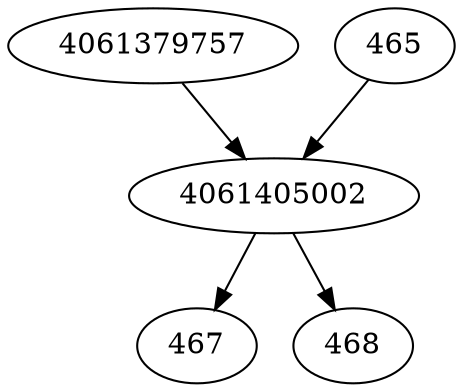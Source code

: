 strict digraph  {
4061405002;
4061379757;
465;
467;
468;
4061405002 -> 467;
4061405002 -> 468;
4061379757 -> 4061405002;
465 -> 4061405002;
}
